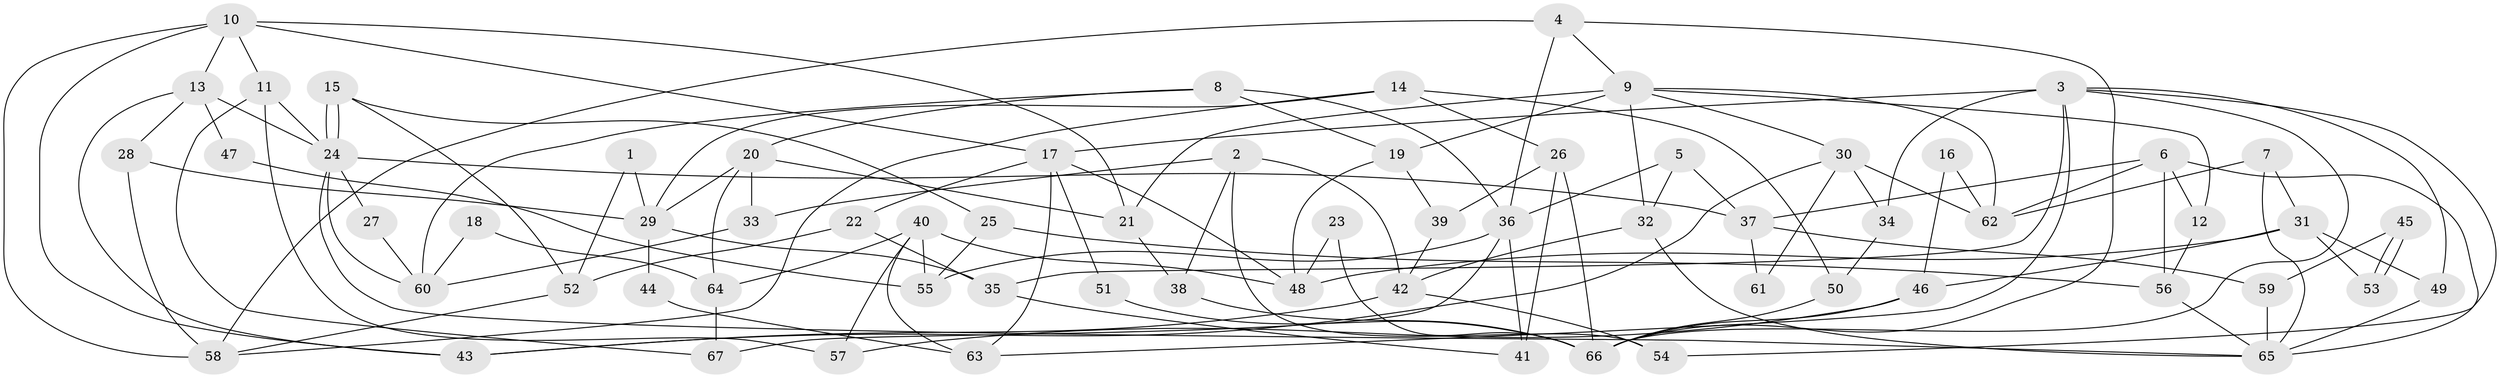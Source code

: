 // Generated by graph-tools (version 1.1) at 2025/36/03/09/25 02:36:04]
// undirected, 67 vertices, 134 edges
graph export_dot {
graph [start="1"]
  node [color=gray90,style=filled];
  1;
  2;
  3;
  4;
  5;
  6;
  7;
  8;
  9;
  10;
  11;
  12;
  13;
  14;
  15;
  16;
  17;
  18;
  19;
  20;
  21;
  22;
  23;
  24;
  25;
  26;
  27;
  28;
  29;
  30;
  31;
  32;
  33;
  34;
  35;
  36;
  37;
  38;
  39;
  40;
  41;
  42;
  43;
  44;
  45;
  46;
  47;
  48;
  49;
  50;
  51;
  52;
  53;
  54;
  55;
  56;
  57;
  58;
  59;
  60;
  61;
  62;
  63;
  64;
  65;
  66;
  67;
  1 -- 52;
  1 -- 29;
  2 -- 33;
  2 -- 38;
  2 -- 42;
  2 -- 54;
  3 -- 17;
  3 -- 54;
  3 -- 34;
  3 -- 35;
  3 -- 49;
  3 -- 63;
  3 -- 66;
  4 -- 58;
  4 -- 9;
  4 -- 36;
  4 -- 66;
  5 -- 32;
  5 -- 37;
  5 -- 36;
  6 -- 56;
  6 -- 62;
  6 -- 12;
  6 -- 37;
  6 -- 65;
  7 -- 65;
  7 -- 31;
  7 -- 62;
  8 -- 20;
  8 -- 36;
  8 -- 19;
  8 -- 60;
  9 -- 30;
  9 -- 19;
  9 -- 12;
  9 -- 21;
  9 -- 32;
  9 -- 62;
  10 -- 58;
  10 -- 11;
  10 -- 13;
  10 -- 17;
  10 -- 21;
  10 -- 43;
  11 -- 24;
  11 -- 67;
  11 -- 57;
  12 -- 56;
  13 -- 43;
  13 -- 24;
  13 -- 28;
  13 -- 47;
  14 -- 50;
  14 -- 29;
  14 -- 26;
  14 -- 58;
  15 -- 24;
  15 -- 24;
  15 -- 25;
  15 -- 52;
  16 -- 62;
  16 -- 46;
  17 -- 63;
  17 -- 22;
  17 -- 48;
  17 -- 51;
  18 -- 64;
  18 -- 60;
  19 -- 39;
  19 -- 48;
  20 -- 21;
  20 -- 29;
  20 -- 33;
  20 -- 64;
  21 -- 38;
  22 -- 35;
  22 -- 52;
  23 -- 66;
  23 -- 48;
  24 -- 27;
  24 -- 37;
  24 -- 60;
  24 -- 65;
  25 -- 56;
  25 -- 55;
  26 -- 66;
  26 -- 39;
  26 -- 41;
  27 -- 60;
  28 -- 58;
  28 -- 29;
  29 -- 35;
  29 -- 44;
  30 -- 62;
  30 -- 43;
  30 -- 34;
  30 -- 61;
  31 -- 48;
  31 -- 49;
  31 -- 46;
  31 -- 53;
  32 -- 65;
  32 -- 42;
  33 -- 60;
  34 -- 50;
  35 -- 41;
  36 -- 41;
  36 -- 55;
  36 -- 67;
  37 -- 59;
  37 -- 61;
  38 -- 66;
  39 -- 42;
  40 -- 48;
  40 -- 57;
  40 -- 55;
  40 -- 63;
  40 -- 64;
  42 -- 43;
  42 -- 54;
  44 -- 63;
  45 -- 59;
  45 -- 53;
  45 -- 53;
  46 -- 66;
  46 -- 57;
  47 -- 55;
  49 -- 65;
  50 -- 66;
  51 -- 66;
  52 -- 58;
  56 -- 65;
  59 -- 65;
  64 -- 67;
}
